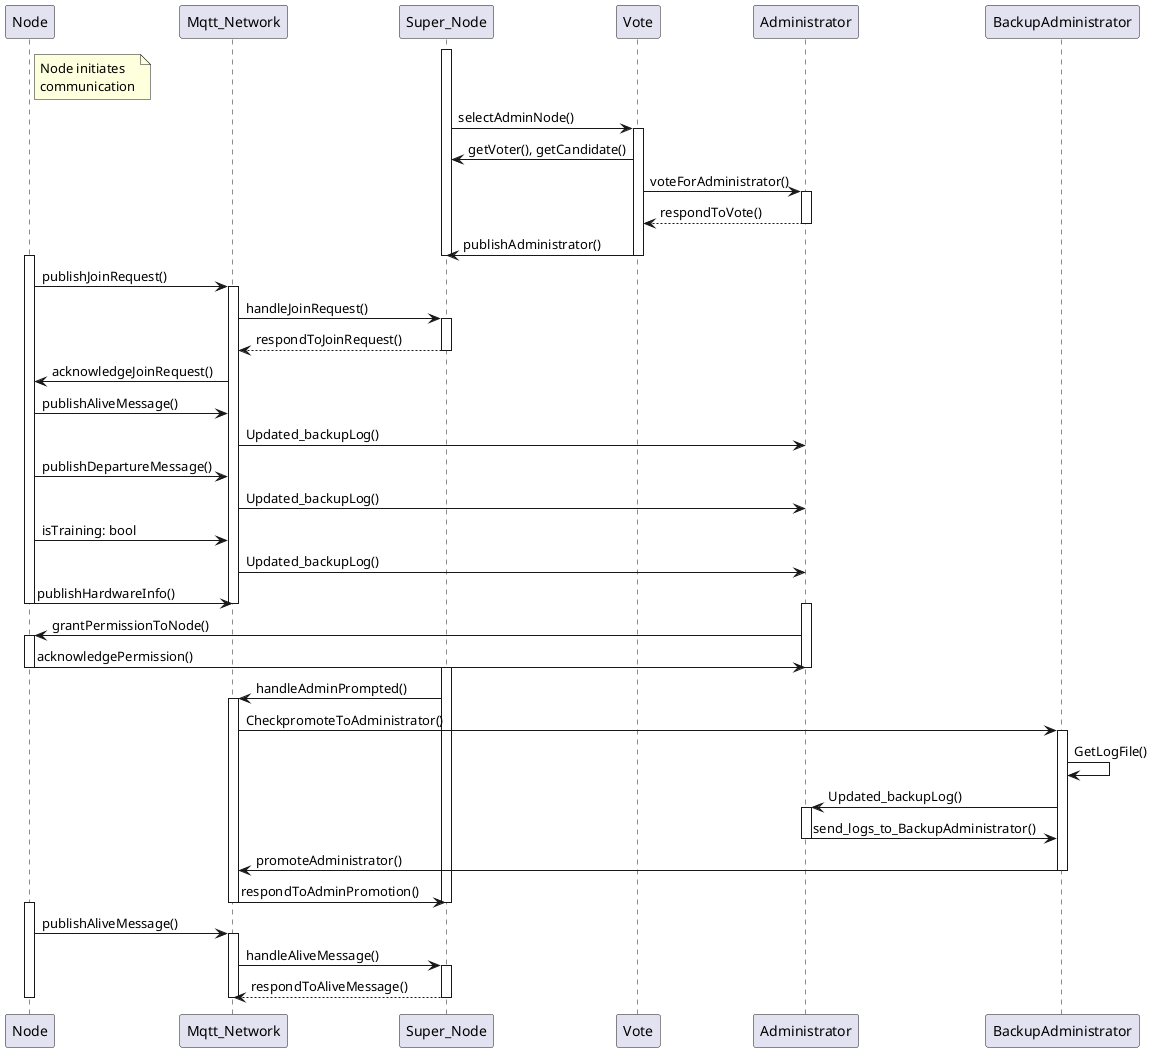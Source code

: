 @startuml

participant "Node" as Node
participant "Mqtt_Network" as MqttNetwork
participant "Super_Node" as SuperNode
participant "Vote" as Voting
participant "Administrator" as Admin
participant "BackupAdministrator" as BackupAdmin

note right of Node: Node initiates\ncommunication

activate SuperNode
SuperNode -> Voting: selectAdminNode()
activate Voting
Voting -> SuperNode: getVoter(), getCandidate()
Voting -> Admin: voteForAdministrator()
activate Admin
Admin --> Voting: respondToVote()
deactivate Admin
Voting -> SuperNode: publishAdministrator()
deactivate Voting
deactivate SuperNode

activate Node
Node -> MqttNetwork: publishJoinRequest()
activate MqttNetwork
MqttNetwork -> SuperNode: handleJoinRequest()
activate SuperNode
SuperNode --> MqttNetwork: respondToJoinRequest()
deactivate SuperNode
MqttNetwork -> Node: acknowledgeJoinRequest()

Node -> MqttNetwork: publishAliveMessage()
MqttNetwork -> Admin: Updated_backupLog()

Node -> MqttNetwork: publishDepartureMessage()
MqttNetwork -> Admin: Updated_backupLog()

Node -> MqttNetwork: isTraining: bool
MqttNetwork -> Admin: Updated_backupLog()

Node -> MqttNetwork: publishHardwareInfo()
deactivate MqttNetwork
deactivate Node

activate Admin
Admin -> Node: grantPermissionToNode()
activate Node
Node -> Admin: acknowledgePermission()
deactivate Node
deactivate Admin

activate SuperNode
SuperNode -> MqttNetwork: handleAdminPrompted()
activate MqttNetwork
MqttNetwork -> BackupAdmin: CheckpromoteToAdministrator()
activate BackupAdmin
BackupAdmin -> BackupAdmin: GetLogFile()
BackupAdmin -> Admin: Updated_backupLog()
activate Admin
Admin -> BackupAdmin: send_logs_to_BackupAdministrator()
deactivate Admin
BackupAdmin -> MqttNetwork: promoteAdministrator()
deactivate BackupAdmin
MqttNetwork -> SuperNode: respondToAdminPromotion()
deactivate MqttNetwork
deactivate SuperNode

activate Node
Node -> MqttNetwork: publishAliveMessage()
activate MqttNetwork
MqttNetwork -> SuperNode: handleAliveMessage()
activate SuperNode
SuperNode --> MqttNetwork: respondToAliveMessage()
deactivate SuperNode
deactivate MqttNetwork
deactivate Node

@enduml

